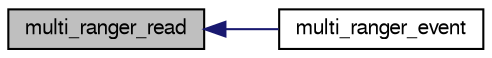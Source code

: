 digraph "multi_ranger_read"
{
  edge [fontname="FreeSans",fontsize="10",labelfontname="FreeSans",labelfontsize="10"];
  node [fontname="FreeSans",fontsize="10",shape=record];
  rankdir="LR";
  Node1 [label="multi_ranger_read",height=0.2,width=0.4,color="black", fillcolor="grey75", style="filled", fontcolor="black"];
  Node1 -> Node2 [dir="back",color="midnightblue",fontsize="10",style="solid",fontname="FreeSans"];
  Node2 [label="multi_ranger_event",height=0.2,width=0.4,color="black", fillcolor="white", style="filled",URL="$cf__deck__multi__ranger_8h.html#a9e2d42d9e59cd4622247712fc2f259b7"];
}

